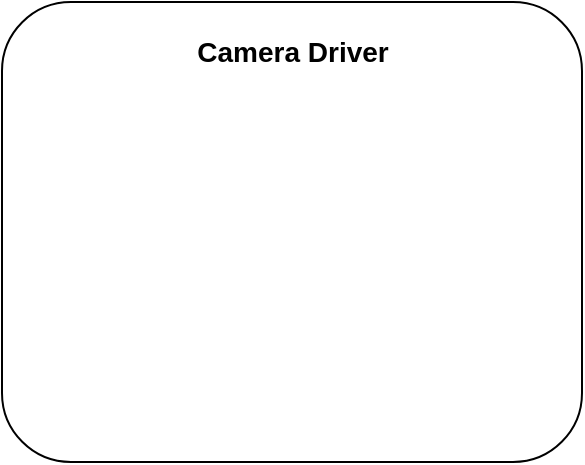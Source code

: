<mxfile version="20.4.1" type="github">
  <diagram id="prtHgNgQTEPvFCAcTncT" name="Page-1">
    <mxGraphModel dx="2219" dy="913" grid="1" gridSize="10" guides="1" tooltips="1" connect="1" arrows="1" fold="1" page="1" pageScale="1" pageWidth="827" pageHeight="1169" math="0" shadow="0">
      <root>
        <mxCell id="0" />
        <mxCell id="1" parent="0" />
        <mxCell id="816tmAHv5r7IAD_qv0HO-1" value="" style="rounded=1;whiteSpace=wrap;html=1;" vertex="1" parent="1">
          <mxGeometry x="-210" y="40" width="290" height="230" as="geometry" />
        </mxCell>
        <mxCell id="816tmAHv5r7IAD_qv0HO-2" value="&lt;font style=&quot;font-size: 14px;&quot;&gt;&lt;b&gt;Camera Driver&lt;/b&gt;&lt;/font&gt;" style="text;html=1;strokeColor=none;fillColor=none;align=center;verticalAlign=middle;whiteSpace=wrap;rounded=0;" vertex="1" parent="1">
          <mxGeometry x="-127.5" y="50" width="125" height="30" as="geometry" />
        </mxCell>
      </root>
    </mxGraphModel>
  </diagram>
</mxfile>
